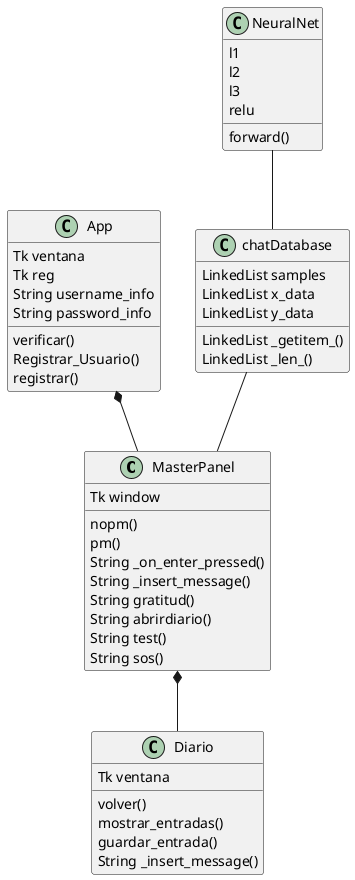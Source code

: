 @startuml
class MasterPanel{
  Tk window
  nopm()
  pm()
  String _on_enter_pressed()
  String _insert_message()
  String gratitud()
  String abrirdiario()
  String test()
  String sos()
}

class Diario{
  Tk ventana
  volver()
  mostrar_entradas()
  guardar_entrada()
  String _insert_message()
}
class App{
  Tk ventana
  Tk reg
  String username_info
  String password_info
  verificar()
  Registrar_Usuario()
  registrar()
}

class NeuralNet{
  l1
  l2
  l3
  relu
  forward()
}
class chatDatabase{
  LinkedList samples
  LinkedList x_data
  LinkedList y_data
  LinkedList _getitem_()
  LinkedList _len_()
  
}

App*-- MasterPanel
MasterPanel*-- Diario
NeuralNet -- chatDatabase
chatDatabase -- MasterPanel
@enduml
